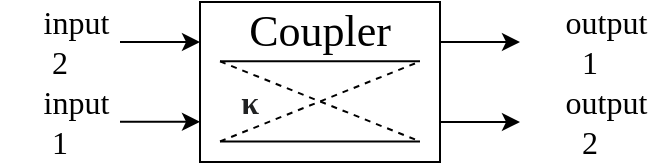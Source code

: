 <mxfile version="21.4.0" type="device">
  <diagram name="Page-1" id="4I2zJMP6fPbmH2adfHKz">
    <mxGraphModel dx="572" dy="330" grid="1" gridSize="10" guides="1" tooltips="1" connect="1" arrows="1" fold="1" page="1" pageScale="1" pageWidth="827" pageHeight="1169" math="0" shadow="0">
      <root>
        <mxCell id="0" />
        <mxCell id="1" parent="0" />
        <mxCell id="tfoxWXDdU5jyKTtbno_l-5" style="edgeStyle=orthogonalEdgeStyle;rounded=0;orthogonalLoop=1;jettySize=auto;html=1;exitX=1;exitY=0.25;exitDx=0;exitDy=0;" parent="1" source="tfoxWXDdU5jyKTtbno_l-1" edge="1">
          <mxGeometry relative="1" as="geometry">
            <mxPoint x="480" y="100" as="targetPoint" />
          </mxGeometry>
        </mxCell>
        <mxCell id="tfoxWXDdU5jyKTtbno_l-6" style="edgeStyle=orthogonalEdgeStyle;rounded=0;orthogonalLoop=1;jettySize=auto;html=1;exitX=1;exitY=0.75;exitDx=0;exitDy=0;" parent="1" source="tfoxWXDdU5jyKTtbno_l-1" edge="1">
          <mxGeometry relative="1" as="geometry">
            <mxPoint x="480" y="140" as="targetPoint" />
          </mxGeometry>
        </mxCell>
        <mxCell id="tfoxWXDdU5jyKTtbno_l-1" value="" style="rounded=0;whiteSpace=wrap;html=1;movable=0;resizable=0;rotatable=0;deletable=0;editable=0;locked=1;connectable=0;" parent="1" vertex="1">
          <mxGeometry x="320" y="80" width="120" height="80" as="geometry" />
        </mxCell>
        <mxCell id="tfoxWXDdU5jyKTtbno_l-2" value="" style="endArrow=classic;html=1;rounded=0;entryX=0;entryY=0.25;entryDx=0;entryDy=0;" parent="1" target="tfoxWXDdU5jyKTtbno_l-1" edge="1">
          <mxGeometry width="50" height="50" relative="1" as="geometry">
            <mxPoint x="280" y="100" as="sourcePoint" />
            <mxPoint x="290" y="90" as="targetPoint" />
          </mxGeometry>
        </mxCell>
        <mxCell id="tfoxWXDdU5jyKTtbno_l-7" value="Coupler" style="text;html=1;strokeColor=none;fillColor=none;align=center;verticalAlign=middle;whiteSpace=wrap;rounded=0;fontFamily=UGent Panno Text;fontSize=22;" parent="1" vertex="1">
          <mxGeometry x="350" y="80" width="60" height="30" as="geometry" />
        </mxCell>
        <mxCell id="GLrABeQMUucm_qGmX2vQ-1" value="&lt;font color=&quot;#e0a458&quot; face=&quot;tabler-icons&quot;&gt;&lt;/font&gt;&amp;nbsp;output 1" style="text;html=1;strokeColor=none;fillColor=none;align=center;verticalAlign=middle;whiteSpace=wrap;rounded=0;fontFamily=UGent Panno Text;fontSize=16;" parent="1" vertex="1">
          <mxGeometry x="480" y="90" width="70" height="20" as="geometry" />
        </mxCell>
        <mxCell id="GLrABeQMUucm_qGmX2vQ-3" value="&lt;font color=&quot;#e0a458&quot; face=&quot;tabler-icons&quot;&gt;&lt;/font&gt; input 2" style="text;html=1;strokeColor=none;fillColor=none;align=center;verticalAlign=middle;whiteSpace=wrap;rounded=0;fontFamily=UGent Panno Text;fontSize=16;" parent="1" vertex="1">
          <mxGeometry x="220" y="90" width="60" height="20" as="geometry" />
        </mxCell>
        <mxCell id="uWq-LNssUS6APJ5jSLnP-1" value="&lt;font color=&quot;#e0a458&quot; face=&quot;tabler-icons&quot;&gt;&lt;/font&gt; input 1" style="text;html=1;strokeColor=none;fillColor=none;align=center;verticalAlign=middle;whiteSpace=wrap;rounded=0;fontFamily=UGent Panno Text;fontSize=16;" vertex="1" parent="1">
          <mxGeometry x="220" y="130" width="60" height="20" as="geometry" />
        </mxCell>
        <mxCell id="uWq-LNssUS6APJ5jSLnP-2" value="" style="endArrow=classic;html=1;rounded=0;entryX=0;entryY=0.25;entryDx=0;entryDy=0;" edge="1" parent="1">
          <mxGeometry width="50" height="50" relative="1" as="geometry">
            <mxPoint x="280" y="139.9" as="sourcePoint" />
            <mxPoint x="320" y="139.9" as="targetPoint" />
          </mxGeometry>
        </mxCell>
        <mxCell id="uWq-LNssUS6APJ5jSLnP-3" value="&lt;font color=&quot;#e0a458&quot; face=&quot;tabler-icons&quot;&gt;&lt;/font&gt;&amp;nbsp;output 2" style="text;html=1;strokeColor=none;fillColor=none;align=center;verticalAlign=middle;whiteSpace=wrap;rounded=0;fontFamily=UGent Panno Text;fontSize=16;" vertex="1" parent="1">
          <mxGeometry x="480" y="130" width="70" height="20" as="geometry" />
        </mxCell>
        <mxCell id="uWq-LNssUS6APJ5jSLnP-4" value="" style="endArrow=none;html=1;rounded=0;" edge="1" parent="1">
          <mxGeometry width="50" height="50" relative="1" as="geometry">
            <mxPoint x="330" y="149.72" as="sourcePoint" />
            <mxPoint x="430" y="149.72" as="targetPoint" />
          </mxGeometry>
        </mxCell>
        <mxCell id="uWq-LNssUS6APJ5jSLnP-5" value="" style="endArrow=none;html=1;rounded=0;" edge="1" parent="1">
          <mxGeometry width="50" height="50" relative="1" as="geometry">
            <mxPoint x="330" y="109.62" as="sourcePoint" />
            <mxPoint x="430" y="109.62" as="targetPoint" />
          </mxGeometry>
        </mxCell>
        <mxCell id="uWq-LNssUS6APJ5jSLnP-6" value="" style="endArrow=none;dashed=1;html=1;rounded=0;" edge="1" parent="1">
          <mxGeometry width="50" height="50" relative="1" as="geometry">
            <mxPoint x="330" y="149.72" as="sourcePoint" />
            <mxPoint x="430" y="109.72" as="targetPoint" />
          </mxGeometry>
        </mxCell>
        <mxCell id="uWq-LNssUS6APJ5jSLnP-7" value="" style="endArrow=none;dashed=1;html=1;rounded=0;" edge="1" parent="1">
          <mxGeometry width="50" height="50" relative="1" as="geometry">
            <mxPoint x="330" y="109.72" as="sourcePoint" />
            <mxPoint x="430" y="149.72" as="targetPoint" />
          </mxGeometry>
        </mxCell>
        <mxCell id="uWq-LNssUS6APJ5jSLnP-8" value="&lt;b style=&quot;color: rgb(32, 33, 34); font-size: 16px; text-align: start; background-color: rgb(255, 255, 255);&quot;&gt;κ&lt;/b&gt;" style="text;html=1;strokeColor=none;fillColor=none;align=center;verticalAlign=middle;whiteSpace=wrap;rounded=0;fontFamily=UGent Panno Text;fontSize=16;" vertex="1" parent="1">
          <mxGeometry x="340" y="124.72" width="10" height="10" as="geometry" />
        </mxCell>
      </root>
    </mxGraphModel>
  </diagram>
</mxfile>
